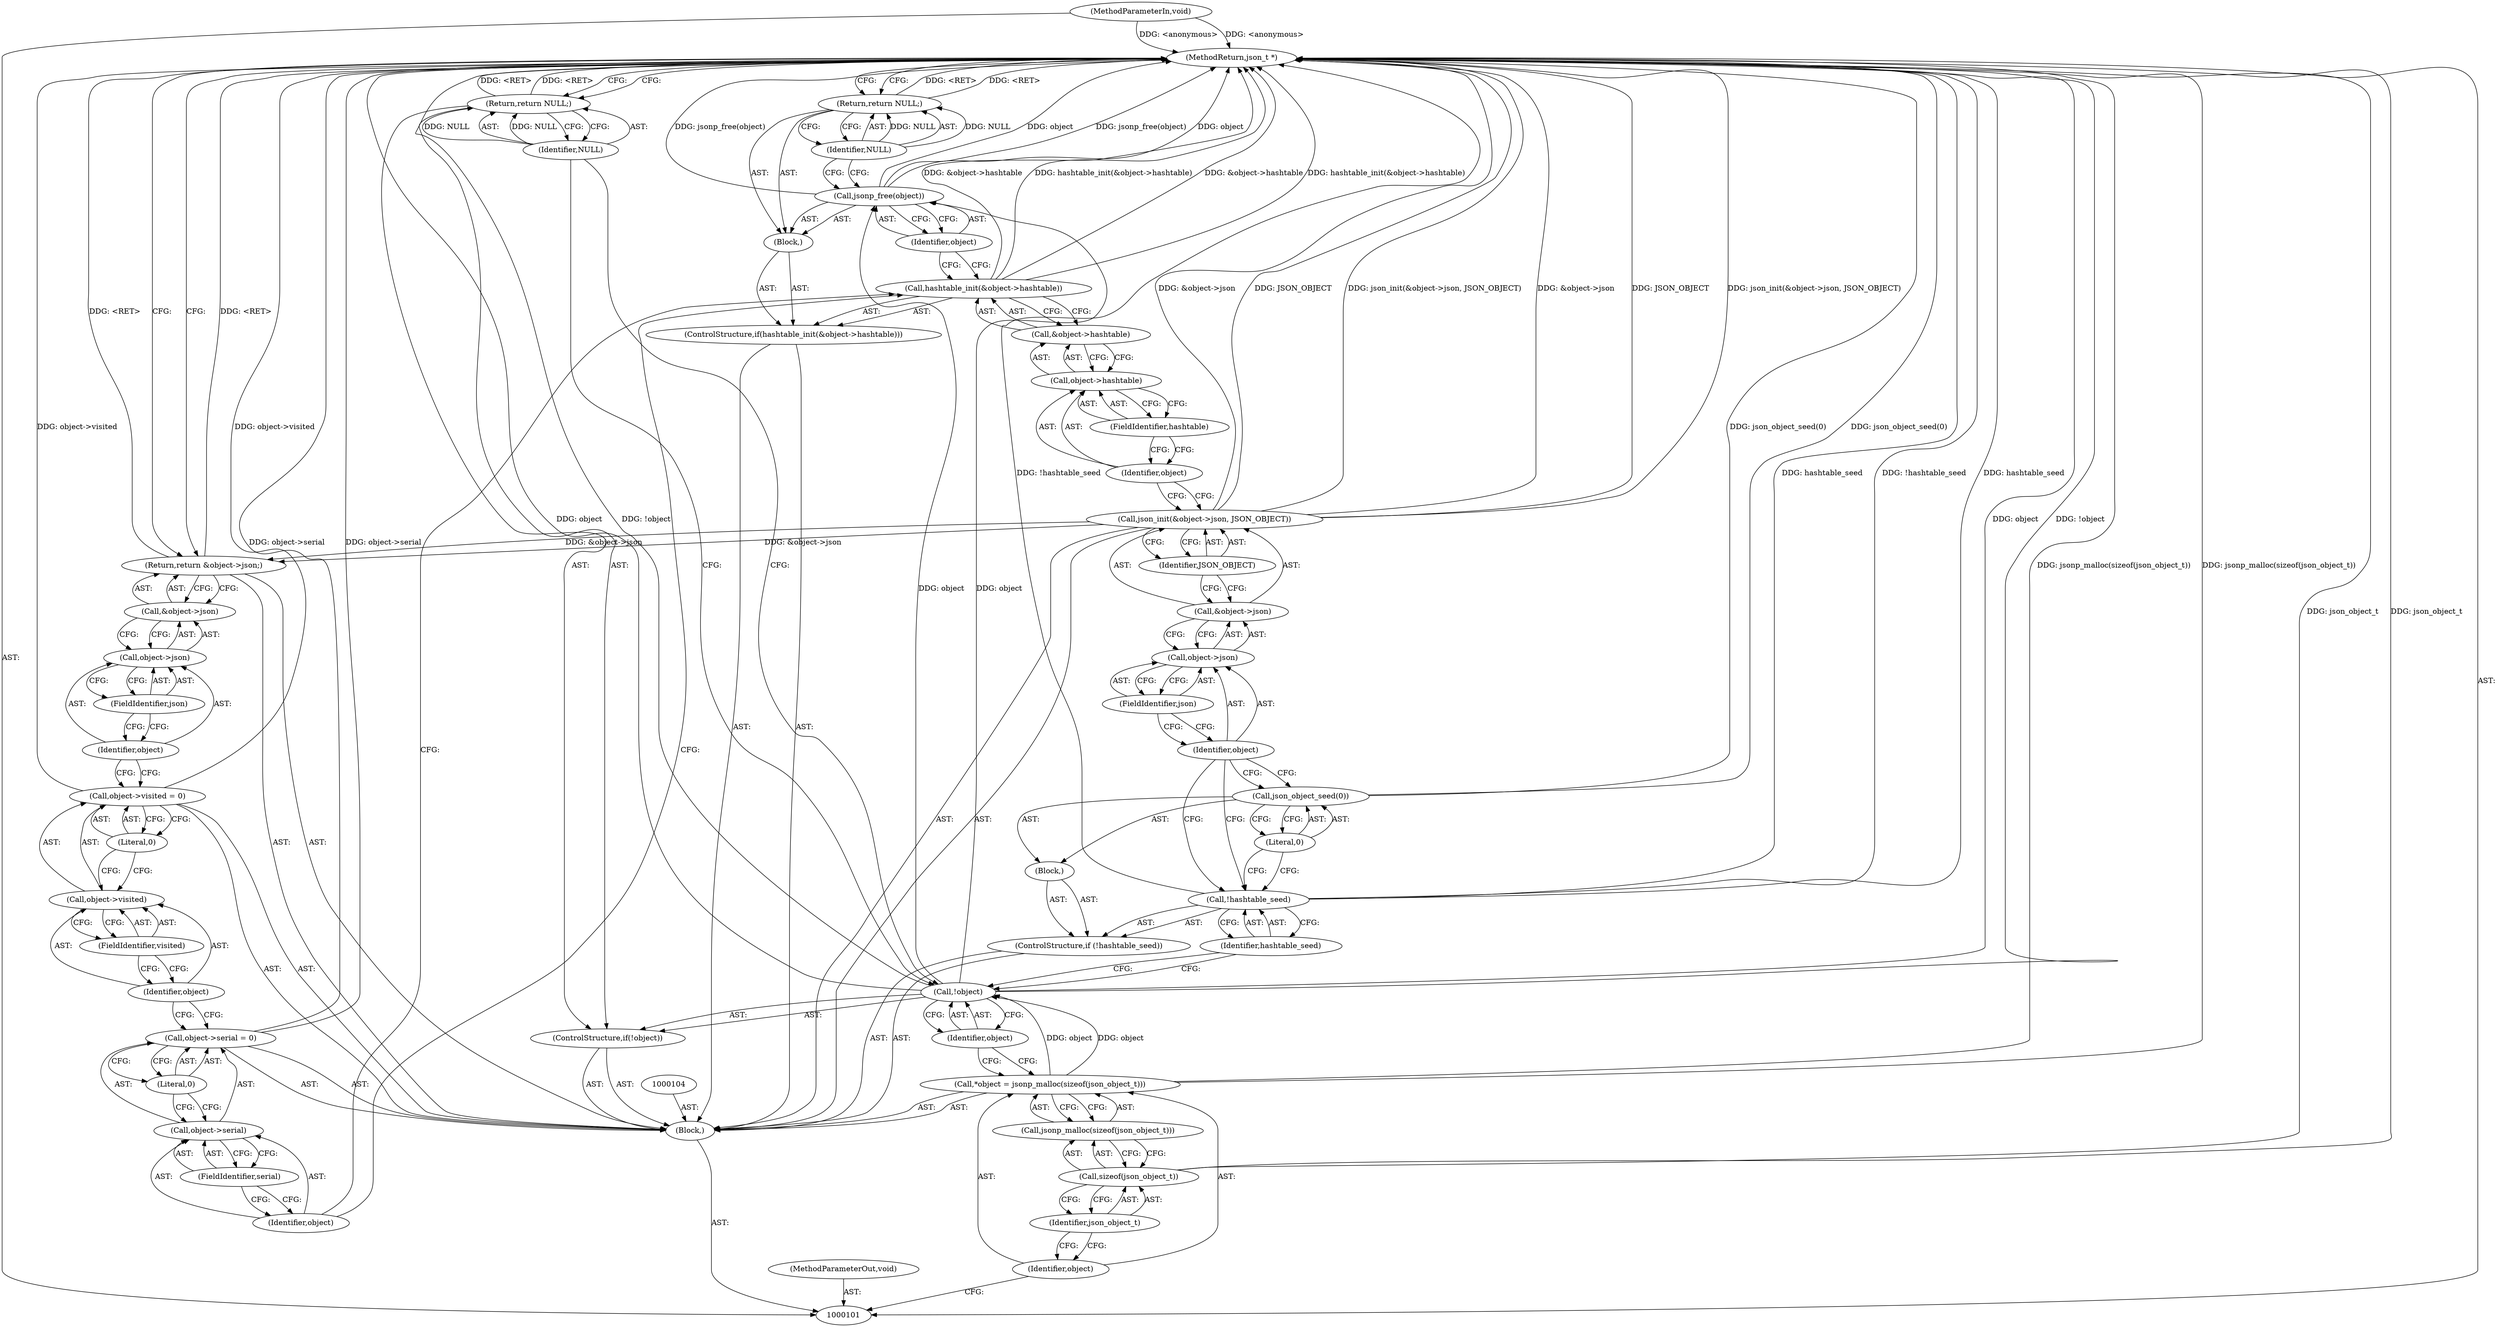 digraph "0_jansson_8f80c2d83808150724d31793e6ade92749b1faa4_8" {
"1000153" [label="(MethodReturn,json_t *)"];
"1000102" [label="(MethodParameterIn,void)"];
"1000203" [label="(MethodParameterOut,void)"];
"1000122" [label="(Call,&object->json)"];
"1000123" [label="(Call,object->json)"];
"1000124" [label="(Identifier,object)"];
"1000125" [label="(FieldIdentifier,json)"];
"1000126" [label="(Identifier,JSON_OBJECT)"];
"1000121" [label="(Call,json_init(&object->json, JSON_OBJECT))"];
"1000129" [label="(Call,&object->hashtable)"];
"1000130" [label="(Call,object->hashtable)"];
"1000131" [label="(Identifier,object)"];
"1000132" [label="(FieldIdentifier,hashtable)"];
"1000127" [label="(ControlStructure,if(hashtable_init(&object->hashtable)))"];
"1000128" [label="(Call,hashtable_init(&object->hashtable))"];
"1000133" [label="(Block,)"];
"1000135" [label="(Identifier,object)"];
"1000134" [label="(Call,jsonp_free(object))"];
"1000137" [label="(Identifier,NULL)"];
"1000136" [label="(Return,return NULL;)"];
"1000103" [label="(Block,)"];
"1000141" [label="(FieldIdentifier,serial)"];
"1000142" [label="(Literal,0)"];
"1000138" [label="(Call,object->serial = 0)"];
"1000139" [label="(Call,object->serial)"];
"1000140" [label="(Identifier,object)"];
"1000146" [label="(FieldIdentifier,visited)"];
"1000147" [label="(Literal,0)"];
"1000143" [label="(Call,object->visited = 0)"];
"1000144" [label="(Call,object->visited)"];
"1000145" [label="(Identifier,object)"];
"1000149" [label="(Call,&object->json)"];
"1000150" [label="(Call,object->json)"];
"1000151" [label="(Identifier,object)"];
"1000152" [label="(FieldIdentifier,json)"];
"1000148" [label="(Return,return &object->json;)"];
"1000105" [label="(Call,*object = jsonp_malloc(sizeof(json_object_t)))"];
"1000106" [label="(Identifier,object)"];
"1000107" [label="(Call,jsonp_malloc(sizeof(json_object_t)))"];
"1000108" [label="(Call,sizeof(json_object_t))"];
"1000109" [label="(Identifier,json_object_t)"];
"1000110" [label="(ControlStructure,if(!object))"];
"1000111" [label="(Call,!object)"];
"1000112" [label="(Identifier,object)"];
"1000114" [label="(Identifier,NULL)"];
"1000113" [label="(Return,return NULL;)"];
"1000118" [label="(Block,)"];
"1000115" [label="(ControlStructure,if (!hashtable_seed))"];
"1000116" [label="(Call,!hashtable_seed)"];
"1000117" [label="(Identifier,hashtable_seed)"];
"1000120" [label="(Literal,0)"];
"1000119" [label="(Call,json_object_seed(0))"];
"1000153" -> "1000101"  [label="AST: "];
"1000153" -> "1000113"  [label="CFG: "];
"1000153" -> "1000136"  [label="CFG: "];
"1000153" -> "1000148"  [label="CFG: "];
"1000136" -> "1000153"  [label="DDG: <RET>"];
"1000116" -> "1000153"  [label="DDG: hashtable_seed"];
"1000116" -> "1000153"  [label="DDG: !hashtable_seed"];
"1000121" -> "1000153"  [label="DDG: JSON_OBJECT"];
"1000121" -> "1000153"  [label="DDG: json_init(&object->json, JSON_OBJECT)"];
"1000121" -> "1000153"  [label="DDG: &object->json"];
"1000105" -> "1000153"  [label="DDG: jsonp_malloc(sizeof(json_object_t))"];
"1000138" -> "1000153"  [label="DDG: object->serial"];
"1000134" -> "1000153"  [label="DDG: object"];
"1000134" -> "1000153"  [label="DDG: jsonp_free(object)"];
"1000119" -> "1000153"  [label="DDG: json_object_seed(0)"];
"1000108" -> "1000153"  [label="DDG: json_object_t"];
"1000128" -> "1000153"  [label="DDG: &object->hashtable"];
"1000128" -> "1000153"  [label="DDG: hashtable_init(&object->hashtable)"];
"1000143" -> "1000153"  [label="DDG: object->visited"];
"1000102" -> "1000153"  [label="DDG: <anonymous>"];
"1000111" -> "1000153"  [label="DDG: object"];
"1000111" -> "1000153"  [label="DDG: !object"];
"1000148" -> "1000153"  [label="DDG: <RET>"];
"1000113" -> "1000153"  [label="DDG: <RET>"];
"1000102" -> "1000101"  [label="AST: "];
"1000102" -> "1000153"  [label="DDG: <anonymous>"];
"1000203" -> "1000101"  [label="AST: "];
"1000122" -> "1000121"  [label="AST: "];
"1000122" -> "1000123"  [label="CFG: "];
"1000123" -> "1000122"  [label="AST: "];
"1000126" -> "1000122"  [label="CFG: "];
"1000123" -> "1000122"  [label="AST: "];
"1000123" -> "1000125"  [label="CFG: "];
"1000124" -> "1000123"  [label="AST: "];
"1000125" -> "1000123"  [label="AST: "];
"1000122" -> "1000123"  [label="CFG: "];
"1000124" -> "1000123"  [label="AST: "];
"1000124" -> "1000119"  [label="CFG: "];
"1000124" -> "1000116"  [label="CFG: "];
"1000125" -> "1000124"  [label="CFG: "];
"1000125" -> "1000123"  [label="AST: "];
"1000125" -> "1000124"  [label="CFG: "];
"1000123" -> "1000125"  [label="CFG: "];
"1000126" -> "1000121"  [label="AST: "];
"1000126" -> "1000122"  [label="CFG: "];
"1000121" -> "1000126"  [label="CFG: "];
"1000121" -> "1000103"  [label="AST: "];
"1000121" -> "1000126"  [label="CFG: "];
"1000122" -> "1000121"  [label="AST: "];
"1000126" -> "1000121"  [label="AST: "];
"1000131" -> "1000121"  [label="CFG: "];
"1000121" -> "1000153"  [label="DDG: JSON_OBJECT"];
"1000121" -> "1000153"  [label="DDG: json_init(&object->json, JSON_OBJECT)"];
"1000121" -> "1000153"  [label="DDG: &object->json"];
"1000121" -> "1000148"  [label="DDG: &object->json"];
"1000129" -> "1000128"  [label="AST: "];
"1000129" -> "1000130"  [label="CFG: "];
"1000130" -> "1000129"  [label="AST: "];
"1000128" -> "1000129"  [label="CFG: "];
"1000130" -> "1000129"  [label="AST: "];
"1000130" -> "1000132"  [label="CFG: "];
"1000131" -> "1000130"  [label="AST: "];
"1000132" -> "1000130"  [label="AST: "];
"1000129" -> "1000130"  [label="CFG: "];
"1000131" -> "1000130"  [label="AST: "];
"1000131" -> "1000121"  [label="CFG: "];
"1000132" -> "1000131"  [label="CFG: "];
"1000132" -> "1000130"  [label="AST: "];
"1000132" -> "1000131"  [label="CFG: "];
"1000130" -> "1000132"  [label="CFG: "];
"1000127" -> "1000103"  [label="AST: "];
"1000128" -> "1000127"  [label="AST: "];
"1000133" -> "1000127"  [label="AST: "];
"1000128" -> "1000127"  [label="AST: "];
"1000128" -> "1000129"  [label="CFG: "];
"1000129" -> "1000128"  [label="AST: "];
"1000135" -> "1000128"  [label="CFG: "];
"1000140" -> "1000128"  [label="CFG: "];
"1000128" -> "1000153"  [label="DDG: &object->hashtable"];
"1000128" -> "1000153"  [label="DDG: hashtable_init(&object->hashtable)"];
"1000133" -> "1000127"  [label="AST: "];
"1000134" -> "1000133"  [label="AST: "];
"1000136" -> "1000133"  [label="AST: "];
"1000135" -> "1000134"  [label="AST: "];
"1000135" -> "1000128"  [label="CFG: "];
"1000134" -> "1000135"  [label="CFG: "];
"1000134" -> "1000133"  [label="AST: "];
"1000134" -> "1000135"  [label="CFG: "];
"1000135" -> "1000134"  [label="AST: "];
"1000137" -> "1000134"  [label="CFG: "];
"1000134" -> "1000153"  [label="DDG: object"];
"1000134" -> "1000153"  [label="DDG: jsonp_free(object)"];
"1000111" -> "1000134"  [label="DDG: object"];
"1000137" -> "1000136"  [label="AST: "];
"1000137" -> "1000134"  [label="CFG: "];
"1000136" -> "1000137"  [label="CFG: "];
"1000137" -> "1000136"  [label="DDG: NULL"];
"1000136" -> "1000133"  [label="AST: "];
"1000136" -> "1000137"  [label="CFG: "];
"1000137" -> "1000136"  [label="AST: "];
"1000153" -> "1000136"  [label="CFG: "];
"1000136" -> "1000153"  [label="DDG: <RET>"];
"1000137" -> "1000136"  [label="DDG: NULL"];
"1000103" -> "1000101"  [label="AST: "];
"1000104" -> "1000103"  [label="AST: "];
"1000105" -> "1000103"  [label="AST: "];
"1000110" -> "1000103"  [label="AST: "];
"1000115" -> "1000103"  [label="AST: "];
"1000121" -> "1000103"  [label="AST: "];
"1000127" -> "1000103"  [label="AST: "];
"1000138" -> "1000103"  [label="AST: "];
"1000143" -> "1000103"  [label="AST: "];
"1000148" -> "1000103"  [label="AST: "];
"1000141" -> "1000139"  [label="AST: "];
"1000141" -> "1000140"  [label="CFG: "];
"1000139" -> "1000141"  [label="CFG: "];
"1000142" -> "1000138"  [label="AST: "];
"1000142" -> "1000139"  [label="CFG: "];
"1000138" -> "1000142"  [label="CFG: "];
"1000138" -> "1000103"  [label="AST: "];
"1000138" -> "1000142"  [label="CFG: "];
"1000139" -> "1000138"  [label="AST: "];
"1000142" -> "1000138"  [label="AST: "];
"1000145" -> "1000138"  [label="CFG: "];
"1000138" -> "1000153"  [label="DDG: object->serial"];
"1000139" -> "1000138"  [label="AST: "];
"1000139" -> "1000141"  [label="CFG: "];
"1000140" -> "1000139"  [label="AST: "];
"1000141" -> "1000139"  [label="AST: "];
"1000142" -> "1000139"  [label="CFG: "];
"1000140" -> "1000139"  [label="AST: "];
"1000140" -> "1000128"  [label="CFG: "];
"1000141" -> "1000140"  [label="CFG: "];
"1000146" -> "1000144"  [label="AST: "];
"1000146" -> "1000145"  [label="CFG: "];
"1000144" -> "1000146"  [label="CFG: "];
"1000147" -> "1000143"  [label="AST: "];
"1000147" -> "1000144"  [label="CFG: "];
"1000143" -> "1000147"  [label="CFG: "];
"1000143" -> "1000103"  [label="AST: "];
"1000143" -> "1000147"  [label="CFG: "];
"1000144" -> "1000143"  [label="AST: "];
"1000147" -> "1000143"  [label="AST: "];
"1000151" -> "1000143"  [label="CFG: "];
"1000143" -> "1000153"  [label="DDG: object->visited"];
"1000144" -> "1000143"  [label="AST: "];
"1000144" -> "1000146"  [label="CFG: "];
"1000145" -> "1000144"  [label="AST: "];
"1000146" -> "1000144"  [label="AST: "];
"1000147" -> "1000144"  [label="CFG: "];
"1000145" -> "1000144"  [label="AST: "];
"1000145" -> "1000138"  [label="CFG: "];
"1000146" -> "1000145"  [label="CFG: "];
"1000149" -> "1000148"  [label="AST: "];
"1000149" -> "1000150"  [label="CFG: "];
"1000150" -> "1000149"  [label="AST: "];
"1000148" -> "1000149"  [label="CFG: "];
"1000150" -> "1000149"  [label="AST: "];
"1000150" -> "1000152"  [label="CFG: "];
"1000151" -> "1000150"  [label="AST: "];
"1000152" -> "1000150"  [label="AST: "];
"1000149" -> "1000150"  [label="CFG: "];
"1000151" -> "1000150"  [label="AST: "];
"1000151" -> "1000143"  [label="CFG: "];
"1000152" -> "1000151"  [label="CFG: "];
"1000152" -> "1000150"  [label="AST: "];
"1000152" -> "1000151"  [label="CFG: "];
"1000150" -> "1000152"  [label="CFG: "];
"1000148" -> "1000103"  [label="AST: "];
"1000148" -> "1000149"  [label="CFG: "];
"1000149" -> "1000148"  [label="AST: "];
"1000153" -> "1000148"  [label="CFG: "];
"1000148" -> "1000153"  [label="DDG: <RET>"];
"1000121" -> "1000148"  [label="DDG: &object->json"];
"1000105" -> "1000103"  [label="AST: "];
"1000105" -> "1000107"  [label="CFG: "];
"1000106" -> "1000105"  [label="AST: "];
"1000107" -> "1000105"  [label="AST: "];
"1000112" -> "1000105"  [label="CFG: "];
"1000105" -> "1000153"  [label="DDG: jsonp_malloc(sizeof(json_object_t))"];
"1000105" -> "1000111"  [label="DDG: object"];
"1000106" -> "1000105"  [label="AST: "];
"1000106" -> "1000101"  [label="CFG: "];
"1000109" -> "1000106"  [label="CFG: "];
"1000107" -> "1000105"  [label="AST: "];
"1000107" -> "1000108"  [label="CFG: "];
"1000108" -> "1000107"  [label="AST: "];
"1000105" -> "1000107"  [label="CFG: "];
"1000108" -> "1000107"  [label="AST: "];
"1000108" -> "1000109"  [label="CFG: "];
"1000109" -> "1000108"  [label="AST: "];
"1000107" -> "1000108"  [label="CFG: "];
"1000108" -> "1000153"  [label="DDG: json_object_t"];
"1000109" -> "1000108"  [label="AST: "];
"1000109" -> "1000106"  [label="CFG: "];
"1000108" -> "1000109"  [label="CFG: "];
"1000110" -> "1000103"  [label="AST: "];
"1000111" -> "1000110"  [label="AST: "];
"1000113" -> "1000110"  [label="AST: "];
"1000111" -> "1000110"  [label="AST: "];
"1000111" -> "1000112"  [label="CFG: "];
"1000112" -> "1000111"  [label="AST: "];
"1000114" -> "1000111"  [label="CFG: "];
"1000117" -> "1000111"  [label="CFG: "];
"1000111" -> "1000153"  [label="DDG: object"];
"1000111" -> "1000153"  [label="DDG: !object"];
"1000105" -> "1000111"  [label="DDG: object"];
"1000111" -> "1000134"  [label="DDG: object"];
"1000112" -> "1000111"  [label="AST: "];
"1000112" -> "1000105"  [label="CFG: "];
"1000111" -> "1000112"  [label="CFG: "];
"1000114" -> "1000113"  [label="AST: "];
"1000114" -> "1000111"  [label="CFG: "];
"1000113" -> "1000114"  [label="CFG: "];
"1000114" -> "1000113"  [label="DDG: NULL"];
"1000113" -> "1000110"  [label="AST: "];
"1000113" -> "1000114"  [label="CFG: "];
"1000114" -> "1000113"  [label="AST: "];
"1000153" -> "1000113"  [label="CFG: "];
"1000113" -> "1000153"  [label="DDG: <RET>"];
"1000114" -> "1000113"  [label="DDG: NULL"];
"1000118" -> "1000115"  [label="AST: "];
"1000119" -> "1000118"  [label="AST: "];
"1000115" -> "1000103"  [label="AST: "];
"1000116" -> "1000115"  [label="AST: "];
"1000118" -> "1000115"  [label="AST: "];
"1000116" -> "1000115"  [label="AST: "];
"1000116" -> "1000117"  [label="CFG: "];
"1000117" -> "1000116"  [label="AST: "];
"1000120" -> "1000116"  [label="CFG: "];
"1000124" -> "1000116"  [label="CFG: "];
"1000116" -> "1000153"  [label="DDG: hashtable_seed"];
"1000116" -> "1000153"  [label="DDG: !hashtable_seed"];
"1000117" -> "1000116"  [label="AST: "];
"1000117" -> "1000111"  [label="CFG: "];
"1000116" -> "1000117"  [label="CFG: "];
"1000120" -> "1000119"  [label="AST: "];
"1000120" -> "1000116"  [label="CFG: "];
"1000119" -> "1000120"  [label="CFG: "];
"1000119" -> "1000118"  [label="AST: "];
"1000119" -> "1000120"  [label="CFG: "];
"1000120" -> "1000119"  [label="AST: "];
"1000124" -> "1000119"  [label="CFG: "];
"1000119" -> "1000153"  [label="DDG: json_object_seed(0)"];
}
